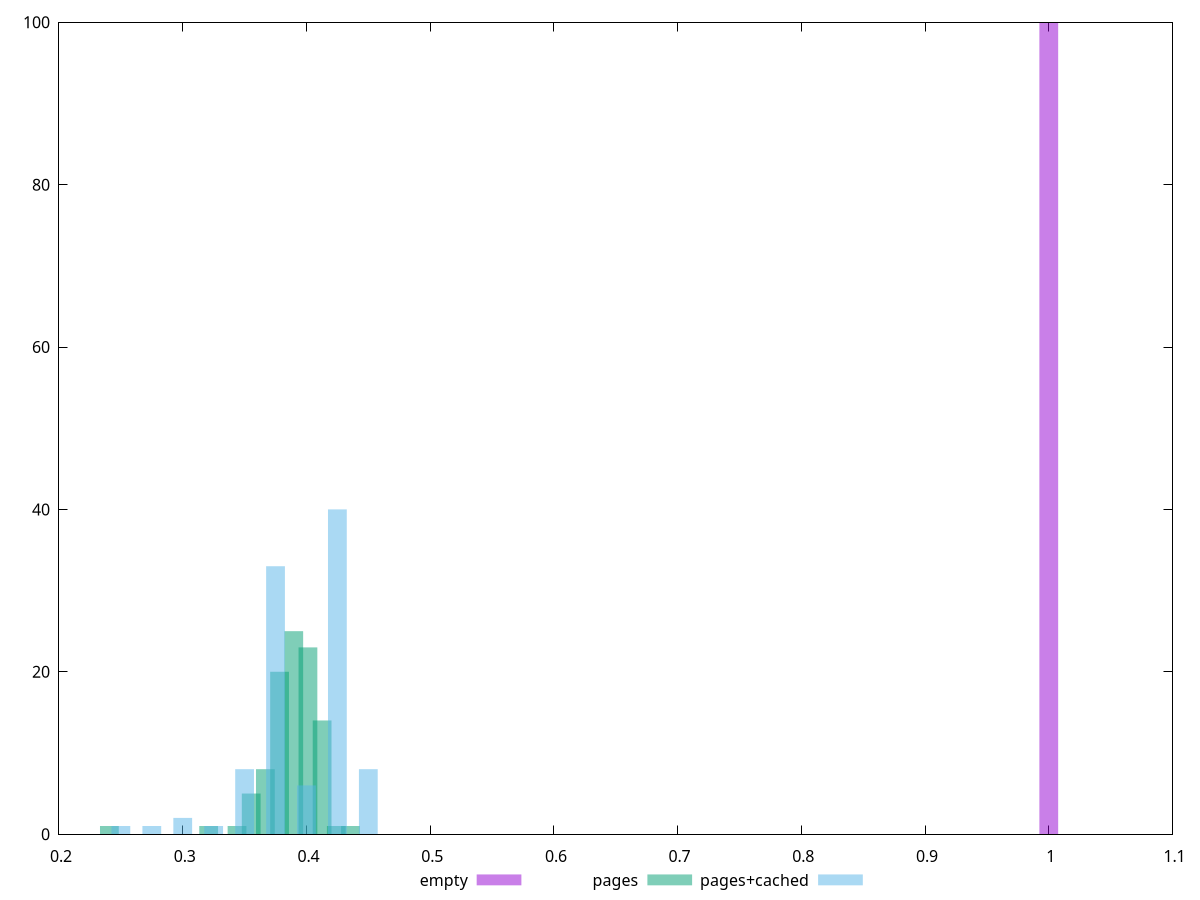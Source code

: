 $_empty <<EOF
0.9999999641342968 100
EOF
$_pages <<EOF
0.24072106352281875 1
0.40120177253803124 23
0.37827595696442945 20
0.3438872336040268 1
0.41266468032483217 14
0.3668130491776286 8
0.42412758811163304 1
0.3897388647512304 25
0.3553501413908277 5
0.320961418030425 1
0.43559049589843396 1
EOF
$_pagesCached <<EOF
0.40000720086529495 6
0.37500675081121404 33
0.42500765091937587 40
0.2750049505948903 1
0.45000810097345684 8
0.3000054006489712 2
0.35000630075713307 8
0.25000450054080936 1
0.32500585070305216 1
EOF
set key outside below
set terminal pngcairo
set output "report_00004_2020-11-02T20-21-41.718Z/max-potential-fid/max-potential-fid_empty_pages_pages+cached+hist.png"
set boxwidth 0.015185578012229561
set style fill transparent solid 0.5 noborder
set yrange [0:100]
plot $_empty title "empty" with boxes ,$_pages title "pages" with boxes ,$_pagesCached title "pages+cached" with boxes ,